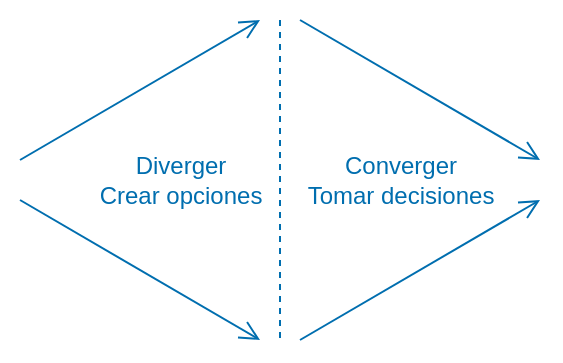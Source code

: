 <mxfile>
    <diagram id="5AAXVJCxbxrRXRdokA3W" name="Page-1">
        <mxGraphModel dx="590" dy="554" grid="1" gridSize="10" guides="1" tooltips="1" connect="1" arrows="1" fold="1" page="1" pageScale="1" pageWidth="850" pageHeight="1100" math="0" shadow="0">
            <root>
                <mxCell id="0"/>
                <mxCell id="1" parent="0"/>
                <mxCell id="2" value="" style="edgeStyle=none;orthogonalLoop=1;jettySize=auto;html=1;fillColor=#1ba1e2;strokeColor=#006EAF;endArrow=none;endFill=0;dashed=1;" edge="1" parent="1">
                    <mxGeometry width="100" relative="1" as="geometry">
                        <mxPoint x="330" y="80" as="sourcePoint"/>
                        <mxPoint x="330" y="240" as="targetPoint"/>
                        <Array as="points"/>
                    </mxGeometry>
                </mxCell>
                <mxCell id="3" value="" style="edgeStyle=none;orthogonalLoop=1;jettySize=auto;html=1;endArrow=open;startArrow=none;endSize=8;startSize=8;fillColor=#1ba1e2;strokeColor=#006EAF;endFill=0;startFill=0;" edge="1" parent="1">
                    <mxGeometry width="100" relative="1" as="geometry">
                        <mxPoint x="200" y="150" as="sourcePoint"/>
                        <mxPoint x="320" y="80" as="targetPoint"/>
                        <Array as="points"/>
                    </mxGeometry>
                </mxCell>
                <mxCell id="4" value="" style="edgeStyle=none;orthogonalLoop=1;jettySize=auto;html=1;endArrow=open;startArrow=none;endSize=8;startSize=8;fillColor=#1ba1e2;strokeColor=#006EAF;endFill=0;startFill=0;" edge="1" parent="1">
                    <mxGeometry width="100" relative="1" as="geometry">
                        <mxPoint x="200" y="170" as="sourcePoint"/>
                        <mxPoint x="320" y="240" as="targetPoint"/>
                        <Array as="points"/>
                    </mxGeometry>
                </mxCell>
                <mxCell id="5" value="Diverger&lt;br&gt;Crear opciones" style="text;html=1;align=center;verticalAlign=middle;resizable=0;points=[];autosize=1;strokeColor=none;fillColor=none;fontColor=#006EAF;" vertex="1" parent="1">
                    <mxGeometry x="230" y="140" width="100" height="40" as="geometry"/>
                </mxCell>
                <mxCell id="6" value="Converger&lt;br&gt;Tomar decisiones" style="text;html=1;align=center;verticalAlign=middle;resizable=0;points=[];autosize=1;strokeColor=none;fillColor=none;fontColor=#006EAF;" vertex="1" parent="1">
                    <mxGeometry x="330" y="140" width="120" height="40" as="geometry"/>
                </mxCell>
                <mxCell id="7" value="" style="edgeStyle=none;orthogonalLoop=1;jettySize=auto;html=1;endArrow=open;startArrow=none;endSize=8;startSize=8;fillColor=#1ba1e2;strokeColor=#006EAF;endFill=0;startFill=0;" edge="1" parent="1">
                    <mxGeometry width="100" relative="1" as="geometry">
                        <mxPoint x="340" y="80" as="sourcePoint"/>
                        <mxPoint x="460" y="150" as="targetPoint"/>
                        <Array as="points"/>
                    </mxGeometry>
                </mxCell>
                <mxCell id="8" value="" style="edgeStyle=none;orthogonalLoop=1;jettySize=auto;html=1;endArrow=open;startArrow=none;endSize=8;startSize=8;fillColor=#1ba1e2;strokeColor=#006EAF;endFill=0;startFill=0;" edge="1" parent="1">
                    <mxGeometry width="100" relative="1" as="geometry">
                        <mxPoint x="340" y="240" as="sourcePoint"/>
                        <mxPoint x="460" y="170" as="targetPoint"/>
                        <Array as="points"/>
                    </mxGeometry>
                </mxCell>
            </root>
        </mxGraphModel>
    </diagram>
</mxfile>